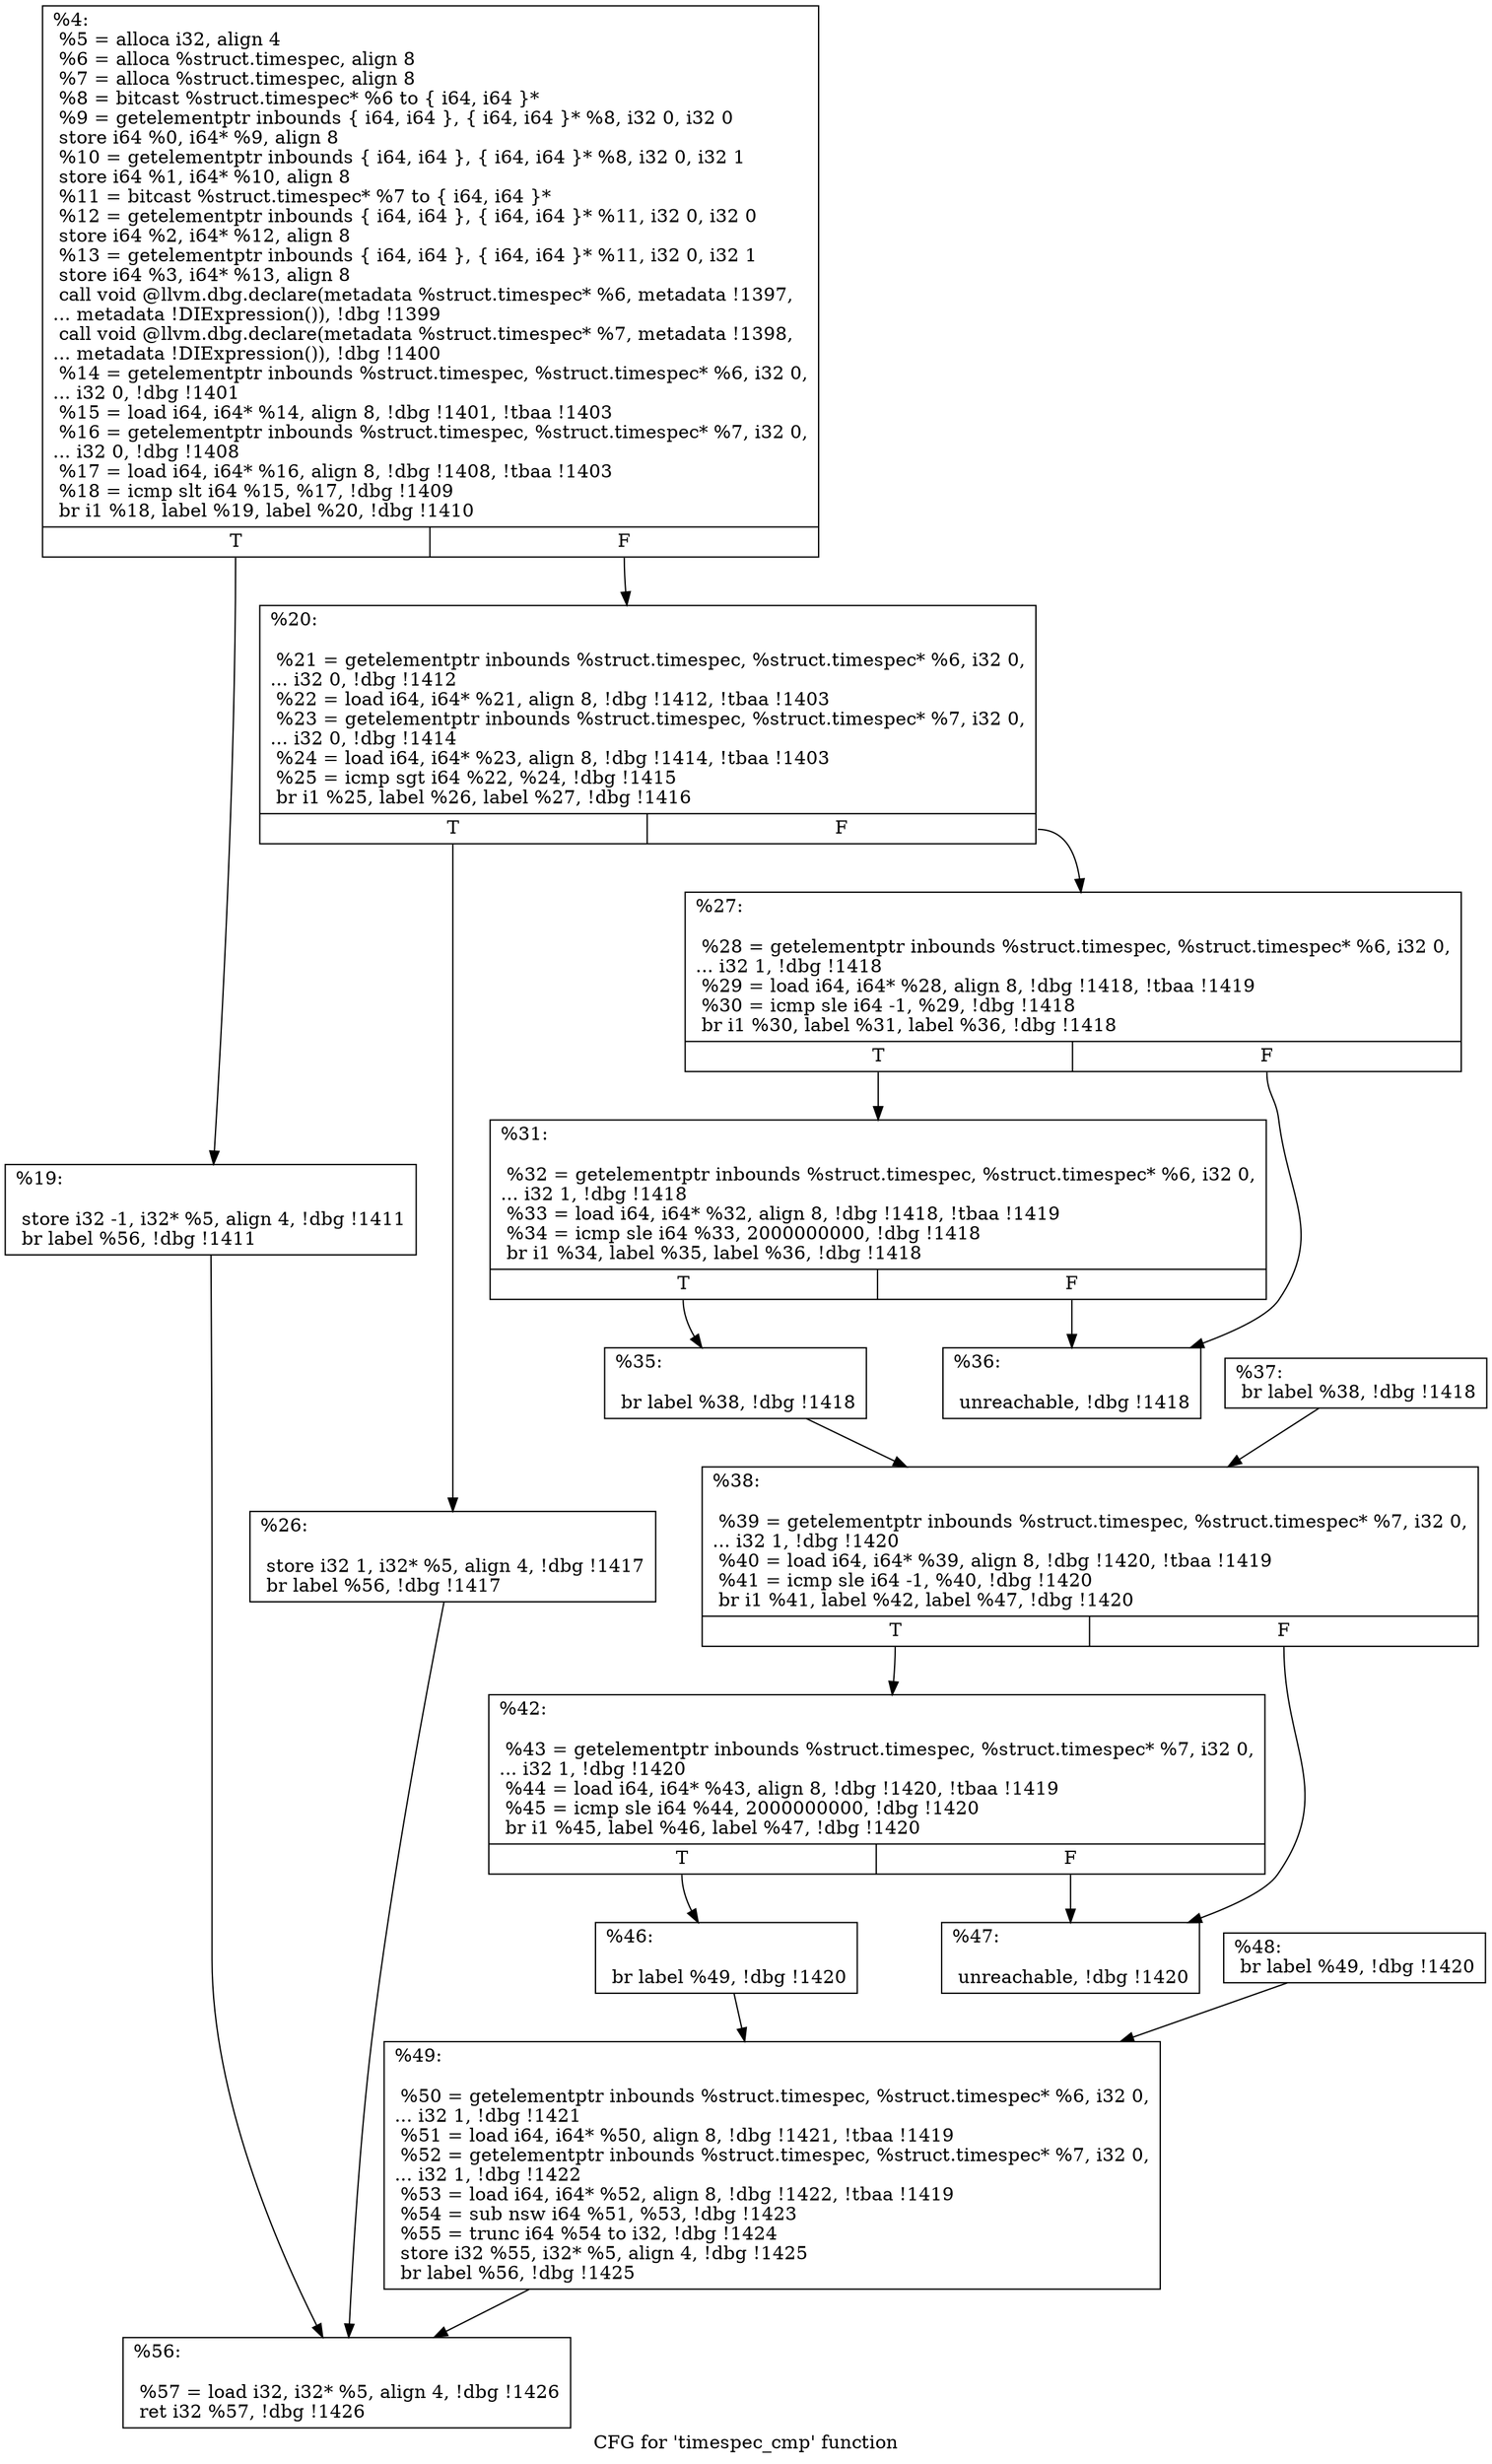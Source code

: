 digraph "CFG for 'timespec_cmp' function" {
	label="CFG for 'timespec_cmp' function";

	Node0x2377080 [shape=record,label="{%4:\l  %5 = alloca i32, align 4\l  %6 = alloca %struct.timespec, align 8\l  %7 = alloca %struct.timespec, align 8\l  %8 = bitcast %struct.timespec* %6 to \{ i64, i64 \}*\l  %9 = getelementptr inbounds \{ i64, i64 \}, \{ i64, i64 \}* %8, i32 0, i32 0\l  store i64 %0, i64* %9, align 8\l  %10 = getelementptr inbounds \{ i64, i64 \}, \{ i64, i64 \}* %8, i32 0, i32 1\l  store i64 %1, i64* %10, align 8\l  %11 = bitcast %struct.timespec* %7 to \{ i64, i64 \}*\l  %12 = getelementptr inbounds \{ i64, i64 \}, \{ i64, i64 \}* %11, i32 0, i32 0\l  store i64 %2, i64* %12, align 8\l  %13 = getelementptr inbounds \{ i64, i64 \}, \{ i64, i64 \}* %11, i32 0, i32 1\l  store i64 %3, i64* %13, align 8\l  call void @llvm.dbg.declare(metadata %struct.timespec* %6, metadata !1397,\l... metadata !DIExpression()), !dbg !1399\l  call void @llvm.dbg.declare(metadata %struct.timespec* %7, metadata !1398,\l... metadata !DIExpression()), !dbg !1400\l  %14 = getelementptr inbounds %struct.timespec, %struct.timespec* %6, i32 0,\l... i32 0, !dbg !1401\l  %15 = load i64, i64* %14, align 8, !dbg !1401, !tbaa !1403\l  %16 = getelementptr inbounds %struct.timespec, %struct.timespec* %7, i32 0,\l... i32 0, !dbg !1408\l  %17 = load i64, i64* %16, align 8, !dbg !1408, !tbaa !1403\l  %18 = icmp slt i64 %15, %17, !dbg !1409\l  br i1 %18, label %19, label %20, !dbg !1410\l|{<s0>T|<s1>F}}"];
	Node0x2377080:s0 -> Node0x2377210;
	Node0x2377080:s1 -> Node0x2377260;
	Node0x2377210 [shape=record,label="{%19:\l\l  store i32 -1, i32* %5, align 4, !dbg !1411\l  br label %56, !dbg !1411\l}"];
	Node0x2377210 -> Node0x2377670;
	Node0x2377260 [shape=record,label="{%20:\l\l  %21 = getelementptr inbounds %struct.timespec, %struct.timespec* %6, i32 0,\l... i32 0, !dbg !1412\l  %22 = load i64, i64* %21, align 8, !dbg !1412, !tbaa !1403\l  %23 = getelementptr inbounds %struct.timespec, %struct.timespec* %7, i32 0,\l... i32 0, !dbg !1414\l  %24 = load i64, i64* %23, align 8, !dbg !1414, !tbaa !1403\l  %25 = icmp sgt i64 %22, %24, !dbg !1415\l  br i1 %25, label %26, label %27, !dbg !1416\l|{<s0>T|<s1>F}}"];
	Node0x2377260:s0 -> Node0x23772b0;
	Node0x2377260:s1 -> Node0x2377300;
	Node0x23772b0 [shape=record,label="{%26:\l\l  store i32 1, i32* %5, align 4, !dbg !1417\l  br label %56, !dbg !1417\l}"];
	Node0x23772b0 -> Node0x2377670;
	Node0x2377300 [shape=record,label="{%27:\l\l  %28 = getelementptr inbounds %struct.timespec, %struct.timespec* %6, i32 0,\l... i32 1, !dbg !1418\l  %29 = load i64, i64* %28, align 8, !dbg !1418, !tbaa !1419\l  %30 = icmp sle i64 -1, %29, !dbg !1418\l  br i1 %30, label %31, label %36, !dbg !1418\l|{<s0>T|<s1>F}}"];
	Node0x2377300:s0 -> Node0x2377350;
	Node0x2377300:s1 -> Node0x23773f0;
	Node0x2377350 [shape=record,label="{%31:\l\l  %32 = getelementptr inbounds %struct.timespec, %struct.timespec* %6, i32 0,\l... i32 1, !dbg !1418\l  %33 = load i64, i64* %32, align 8, !dbg !1418, !tbaa !1419\l  %34 = icmp sle i64 %33, 2000000000, !dbg !1418\l  br i1 %34, label %35, label %36, !dbg !1418\l|{<s0>T|<s1>F}}"];
	Node0x2377350:s0 -> Node0x23773a0;
	Node0x2377350:s1 -> Node0x23773f0;
	Node0x23773a0 [shape=record,label="{%35:\l\l  br label %38, !dbg !1418\l}"];
	Node0x23773a0 -> Node0x2377490;
	Node0x23773f0 [shape=record,label="{%36:\l\l  unreachable, !dbg !1418\l}"];
	Node0x2377440 [shape=record,label="{%37:                                                  \l  br label %38, !dbg !1418\l}"];
	Node0x2377440 -> Node0x2377490;
	Node0x2377490 [shape=record,label="{%38:\l\l  %39 = getelementptr inbounds %struct.timespec, %struct.timespec* %7, i32 0,\l... i32 1, !dbg !1420\l  %40 = load i64, i64* %39, align 8, !dbg !1420, !tbaa !1419\l  %41 = icmp sle i64 -1, %40, !dbg !1420\l  br i1 %41, label %42, label %47, !dbg !1420\l|{<s0>T|<s1>F}}"];
	Node0x2377490:s0 -> Node0x23774e0;
	Node0x2377490:s1 -> Node0x2377580;
	Node0x23774e0 [shape=record,label="{%42:\l\l  %43 = getelementptr inbounds %struct.timespec, %struct.timespec* %7, i32 0,\l... i32 1, !dbg !1420\l  %44 = load i64, i64* %43, align 8, !dbg !1420, !tbaa !1419\l  %45 = icmp sle i64 %44, 2000000000, !dbg !1420\l  br i1 %45, label %46, label %47, !dbg !1420\l|{<s0>T|<s1>F}}"];
	Node0x23774e0:s0 -> Node0x2377530;
	Node0x23774e0:s1 -> Node0x2377580;
	Node0x2377530 [shape=record,label="{%46:\l\l  br label %49, !dbg !1420\l}"];
	Node0x2377530 -> Node0x2377620;
	Node0x2377580 [shape=record,label="{%47:\l\l  unreachable, !dbg !1420\l}"];
	Node0x23775d0 [shape=record,label="{%48:                                                  \l  br label %49, !dbg !1420\l}"];
	Node0x23775d0 -> Node0x2377620;
	Node0x2377620 [shape=record,label="{%49:\l\l  %50 = getelementptr inbounds %struct.timespec, %struct.timespec* %6, i32 0,\l... i32 1, !dbg !1421\l  %51 = load i64, i64* %50, align 8, !dbg !1421, !tbaa !1419\l  %52 = getelementptr inbounds %struct.timespec, %struct.timespec* %7, i32 0,\l... i32 1, !dbg !1422\l  %53 = load i64, i64* %52, align 8, !dbg !1422, !tbaa !1419\l  %54 = sub nsw i64 %51, %53, !dbg !1423\l  %55 = trunc i64 %54 to i32, !dbg !1424\l  store i32 %55, i32* %5, align 4, !dbg !1425\l  br label %56, !dbg !1425\l}"];
	Node0x2377620 -> Node0x2377670;
	Node0x2377670 [shape=record,label="{%56:\l\l  %57 = load i32, i32* %5, align 4, !dbg !1426\l  ret i32 %57, !dbg !1426\l}"];
}
